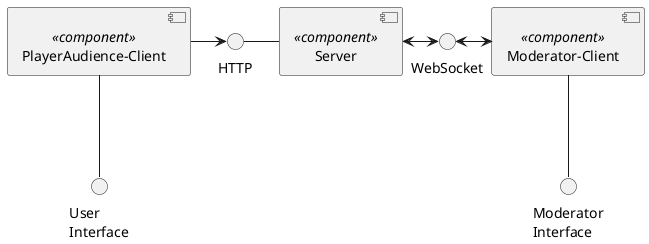 @startuml
() "HTTP" as http
() "WebSocket" as api
() "User\nInterface" as ui
() "Moderator\nInterface" as mi
[PlayerAudience-Client] <<component>> as AuCl
[Server] <<component>> as SeCl
[Moderator-Client] <<component>> as StPlCl

ui -up- AuCl
http - SeCl
AuCl -> http
api <-> StPlCl
SeCl <-> api
mi -up- StPlCl

@enduml